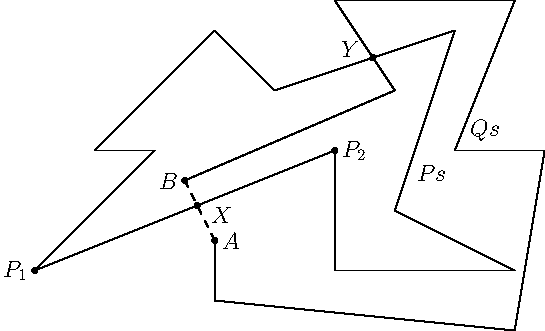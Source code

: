 unitsize(30);

path poly1 = (0,0)--(2,2)--(1,2)--(3,4)--(4,3)--(7,4)--(6,1)--(8,0)--(5,0)--(5,2)--cycle;
path poly2 = (2.5,1.5)--(6,3)--(5,4.5)--(8,4.5)--(7,2)--(8.5,2)--(8,-1)--(3,-0.5)--(3,0.5);

draw(poly1);
draw(poly2);
draw((2.5,1.5)--(3,0.5),p=dashed);

dot("$A$",(3,0.5),E);
dot("$B$",(2.5,1.5),W);
dot("$P_1$",(0,0),W);
dot("$P_2$",(5,2),E);
label("$Ps$",poly1,SE);
label("$Qs$",poly2,E);

dot("$X$",intersectionpoints(poly1,(2.5,1.5)--(3,0.5))[0],2*ESE);
dot("$Y$",intersectionpoints(poly1,poly2)[0],2*WNW);

shipout(format="pdf");

